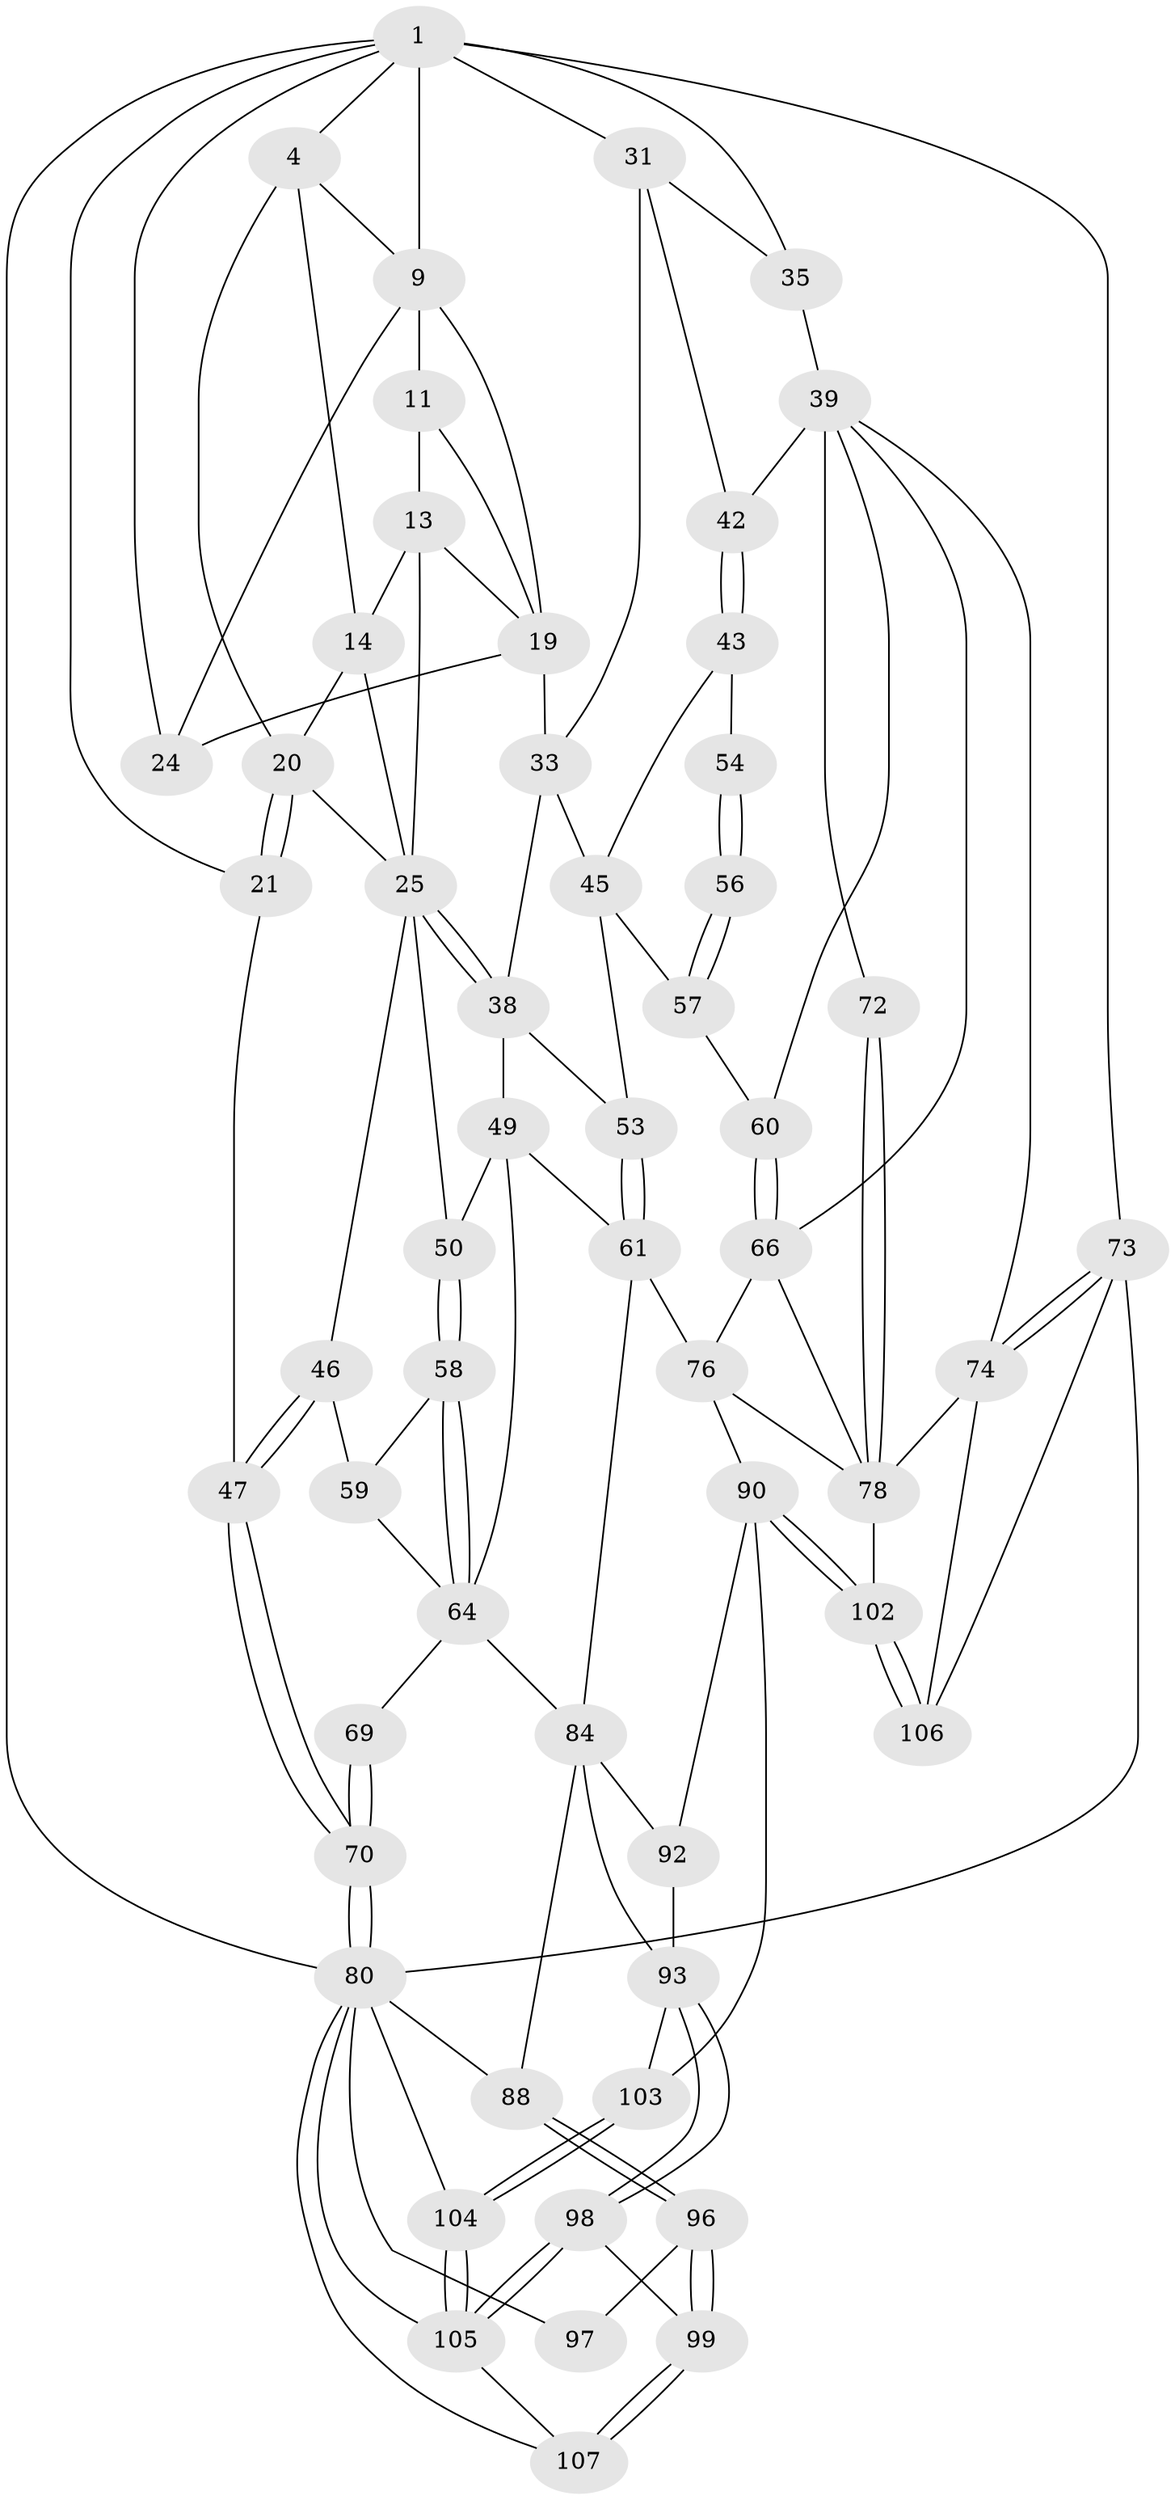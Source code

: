 // original degree distribution, {3: 0.03571428571428571, 6: 0.25892857142857145, 4: 0.24107142857142858, 5: 0.4642857142857143}
// Generated by graph-tools (version 1.1) at 2025/16/03/09/25 04:16:45]
// undirected, 56 vertices, 127 edges
graph export_dot {
graph [start="1"]
  node [color=gray90,style=filled];
  1 [pos="+0.7191011671995691+0",super="+2+6"];
  4 [pos="+0.2111396235487991+0",super="+5+16"];
  9 [pos="+0.6700428513146711+0.05621230672095525",super="+10+17"];
  11 [pos="+0.5130952765859408+0.037265454544428596",super="+12"];
  13 [pos="+0.37772043462840005+0.0978324609978852",super="+23"];
  14 [pos="+0.30739604171802337+0.07490700794579638",super="+15"];
  19 [pos="+0.4957572470798759+0.19625705463537854",super="+22"];
  20 [pos="+0.022779303755576887+0.1306764418806105",super="+27"];
  21 [pos="+0+0.05401257769125286"];
  24 [pos="+0.6373004369026839+0.21315080865729777"];
  25 [pos="+0.4382322538177809+0.27996490172547706",super="+26"];
  31 [pos="+0.7089638947721705+0.26082222308378045",super="+32+34"];
  33 [pos="+0.6708716438586425+0.28279627586944434",super="+36"];
  35 [pos="+1+0.20164555015763636"];
  38 [pos="+0.461955405426198+0.3123684183769248",super="+48"];
  39 [pos="+1+0.31229829263835757",super="+71+40"];
  42 [pos="+0.8701992891953836+0.37682384703518745"];
  43 [pos="+0.8687504700655808+0.3775427358270503",super="+44"];
  45 [pos="+0.6694799373996247+0.38949780479179025",super="+51"];
  46 [pos="+0+0.412922178810728"];
  47 [pos="+0+0.41432718565646653"];
  49 [pos="+0.2573789157267158+0.4457470263784183",super="+63"];
  50 [pos="+0.25737440179056476+0.4457439205635676"];
  53 [pos="+0.533196356016707+0.588219012592659"];
  54 [pos="+0.7202714763683145+0.4301602430714303",super="+55"];
  56 [pos="+0.7164680180161113+0.5375163001239572"];
  57 [pos="+0.7066801458601949+0.5574617503797361"];
  58 [pos="+0.19472487622056284+0.49576465686683024"];
  59 [pos="+0+0.43563534233905227"];
  60 [pos="+0.743963354227955+0.5809662814262515"];
  61 [pos="+0.5101123584691832+0.6376933419636371",super="+62"];
  64 [pos="+0.16189266304541855+0.6246903131042124",super="+67"];
  66 [pos="+0.7819631424544259+0.6238841033177854",super="+75"];
  69 [pos="+0.0989104975773012+0.6605645423675716"];
  70 [pos="+0+0.5846482492103695"];
  72 [pos="+0.9485769738334536+0.6908075420025677"];
  73 [pos="+1+1",super="+111"];
  74 [pos="+1+1",super="+100"];
  76 [pos="+0.675362785211466+0.7691051144043033",super="+77"];
  78 [pos="+0.8827353981160052+0.81326083367642",super="+79"];
  80 [pos="+0+0.7682305492635905",super="+86+81"];
  84 [pos="+0.3678643847151993+0.6868078821755768",super="+85"];
  88 [pos="+0.13969172556471035+0.7696303159226603"];
  90 [pos="+0.486500182216142+0.8823644274688037",super="+91"];
  92 [pos="+0.3485602007987054+0.7524233037373343"];
  93 [pos="+0.22745956211763982+0.8306876730139805",super="+94"];
  96 [pos="+0.10543119350767792+0.8553777076413077"];
  97 [pos="+0.03355818499332374+0.8740082455554479"];
  98 [pos="+0.20572604452265017+0.8860532246053764"];
  99 [pos="+0.17301203965494177+0.9049363725036872"];
  102 [pos="+0.657423821828588+0.9351566002744958"];
  103 [pos="+0.41216532668463735+0.9313569651311949"];
  104 [pos="+0.3817355584681105+1"];
  105 [pos="+0.24693245754072077+0.9401552315496768",super="+109"];
  106 [pos="+0.7168564384070284+1"];
  107 [pos="+0.15709741484885267+0.9237335197323557"];
  1 -- 35;
  1 -- 4;
  1 -- 21;
  1 -- 73;
  1 -- 24;
  1 -- 9;
  1 -- 31 [weight=2];
  1 -- 80;
  4 -- 9;
  4 -- 20;
  4 -- 14;
  9 -- 11 [weight=2];
  9 -- 24;
  9 -- 19;
  11 -- 19;
  11 -- 13;
  13 -- 14;
  13 -- 25;
  13 -- 19;
  14 -- 20;
  14 -- 25;
  19 -- 24;
  19 -- 33;
  20 -- 21;
  20 -- 21;
  20 -- 25;
  21 -- 47;
  25 -- 38;
  25 -- 38;
  25 -- 50;
  25 -- 46;
  31 -- 33;
  31 -- 42;
  31 -- 35;
  33 -- 45 [weight=2];
  33 -- 38;
  35 -- 39;
  38 -- 49;
  38 -- 53;
  39 -- 72 [weight=2];
  39 -- 74;
  39 -- 66;
  39 -- 42;
  39 -- 60;
  42 -- 43;
  42 -- 43;
  43 -- 54;
  43 -- 45;
  45 -- 53;
  45 -- 57;
  46 -- 47;
  46 -- 47;
  46 -- 59;
  47 -- 70;
  47 -- 70;
  49 -- 50;
  49 -- 64;
  49 -- 61;
  50 -- 58;
  50 -- 58;
  53 -- 61;
  53 -- 61;
  54 -- 56 [weight=2];
  54 -- 56;
  56 -- 57;
  56 -- 57;
  57 -- 60;
  58 -- 59;
  58 -- 64;
  58 -- 64;
  59 -- 64;
  60 -- 66;
  60 -- 66;
  61 -- 76;
  61 -- 84;
  64 -- 84;
  64 -- 69;
  66 -- 76;
  66 -- 78;
  69 -- 70;
  69 -- 70;
  70 -- 80;
  70 -- 80;
  72 -- 78;
  72 -- 78;
  73 -- 74;
  73 -- 74;
  73 -- 106;
  73 -- 80 [weight=2];
  74 -- 78;
  74 -- 106;
  76 -- 90;
  76 -- 78;
  78 -- 102;
  80 -- 88;
  80 -- 97 [weight=2];
  80 -- 105;
  80 -- 104;
  80 -- 107;
  84 -- 92;
  84 -- 88;
  84 -- 93;
  88 -- 96;
  88 -- 96;
  90 -- 102;
  90 -- 102;
  90 -- 92;
  90 -- 103;
  92 -- 93;
  93 -- 98;
  93 -- 98;
  93 -- 103;
  96 -- 97;
  96 -- 99;
  96 -- 99;
  98 -- 99;
  98 -- 105;
  98 -- 105;
  99 -- 107;
  99 -- 107;
  102 -- 106;
  102 -- 106;
  103 -- 104;
  103 -- 104;
  104 -- 105;
  104 -- 105;
  105 -- 107;
}
